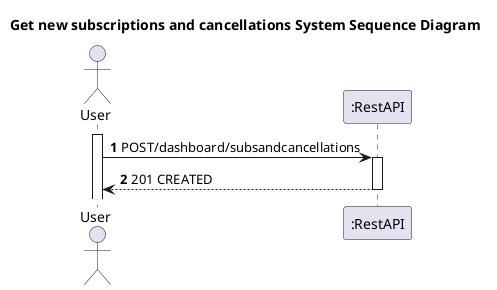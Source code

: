 @startuml
'https://plantuml.com/sequence-diagram

title  Get new subscriptions and cancellations System Sequence Diagram

autoactivate on
autonumber

actor "User" as User
participant ":RestAPI" as System

activate User

User -> System: POST/dashboard/subsandcancellations
System --> User: 201 CREATED
@enduml
